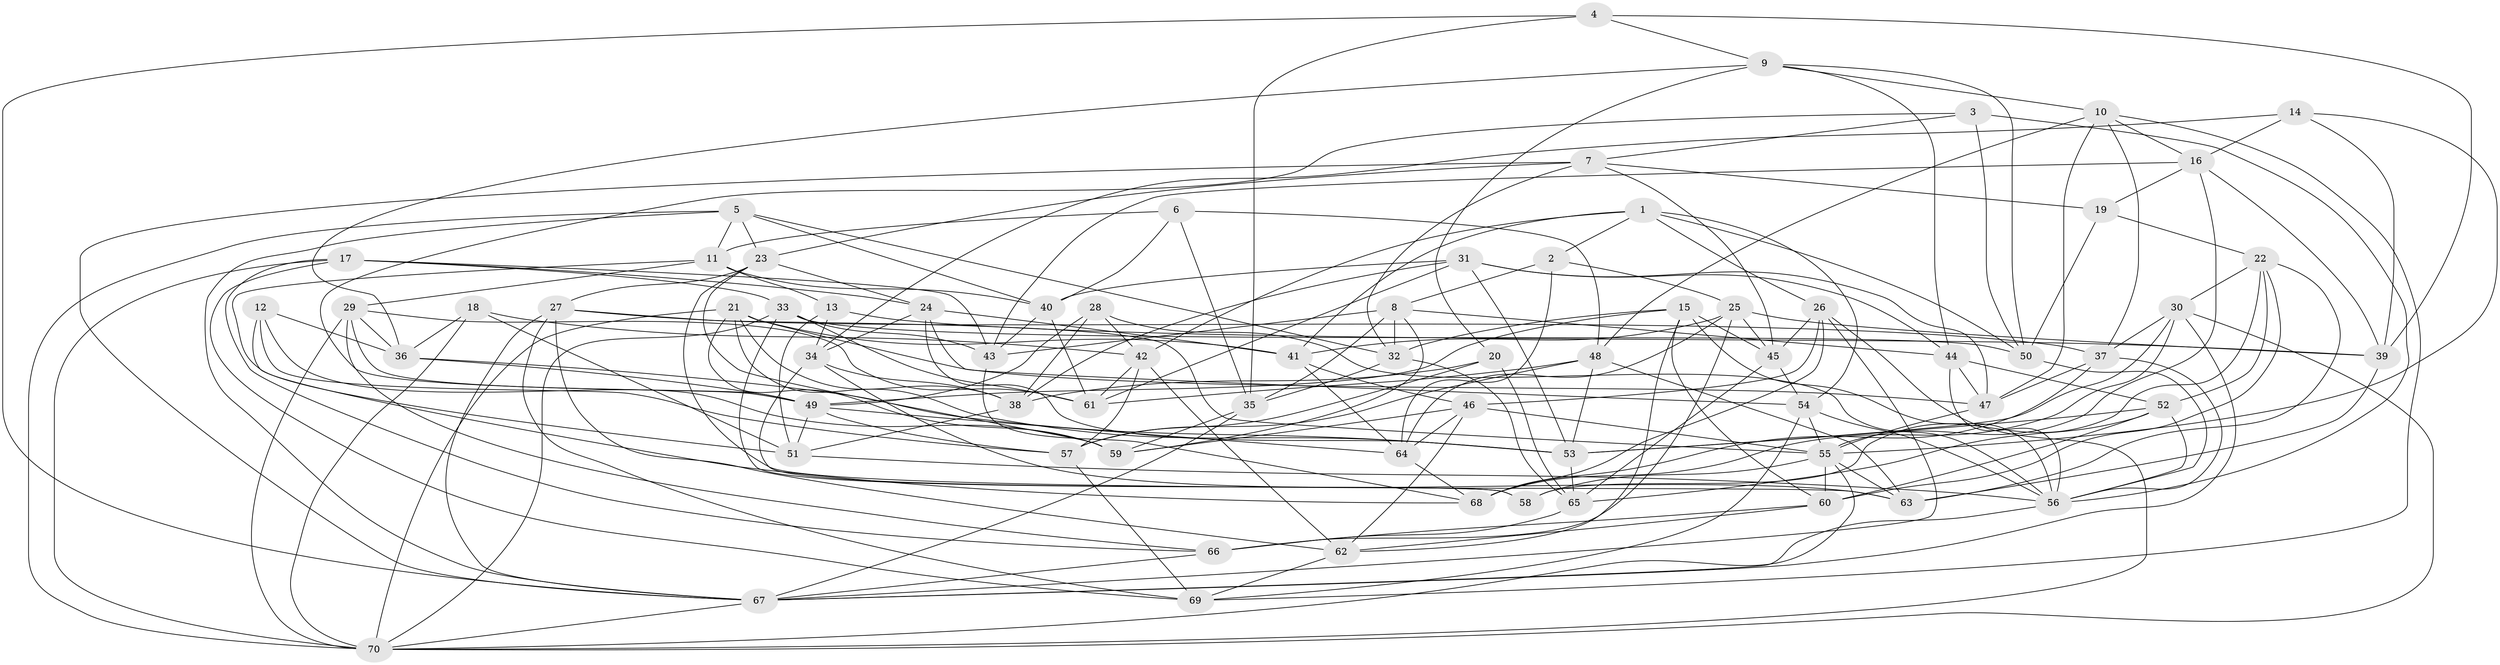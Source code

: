 // original degree distribution, {4: 1.0}
// Generated by graph-tools (version 1.1) at 2025/50/03/09/25 03:50:53]
// undirected, 70 vertices, 208 edges
graph export_dot {
graph [start="1"]
  node [color=gray90,style=filled];
  1;
  2;
  3;
  4;
  5;
  6;
  7;
  8;
  9;
  10;
  11;
  12;
  13;
  14;
  15;
  16;
  17;
  18;
  19;
  20;
  21;
  22;
  23;
  24;
  25;
  26;
  27;
  28;
  29;
  30;
  31;
  32;
  33;
  34;
  35;
  36;
  37;
  38;
  39;
  40;
  41;
  42;
  43;
  44;
  45;
  46;
  47;
  48;
  49;
  50;
  51;
  52;
  53;
  54;
  55;
  56;
  57;
  58;
  59;
  60;
  61;
  62;
  63;
  64;
  65;
  66;
  67;
  68;
  69;
  70;
  1 -- 2 [weight=1.0];
  1 -- 26 [weight=1.0];
  1 -- 41 [weight=1.0];
  1 -- 42 [weight=1.0];
  1 -- 50 [weight=1.0];
  1 -- 54 [weight=1.0];
  2 -- 8 [weight=1.0];
  2 -- 25 [weight=1.0];
  2 -- 64 [weight=1.0];
  3 -- 7 [weight=1.0];
  3 -- 49 [weight=1.0];
  3 -- 50 [weight=1.0];
  3 -- 56 [weight=1.0];
  4 -- 9 [weight=1.0];
  4 -- 35 [weight=1.0];
  4 -- 39 [weight=1.0];
  4 -- 67 [weight=1.0];
  5 -- 11 [weight=1.0];
  5 -- 23 [weight=1.0];
  5 -- 32 [weight=1.0];
  5 -- 40 [weight=1.0];
  5 -- 67 [weight=1.0];
  5 -- 70 [weight=1.0];
  6 -- 11 [weight=1.0];
  6 -- 35 [weight=1.0];
  6 -- 40 [weight=1.0];
  6 -- 48 [weight=1.0];
  7 -- 19 [weight=1.0];
  7 -- 23 [weight=1.0];
  7 -- 32 [weight=1.0];
  7 -- 45 [weight=1.0];
  7 -- 67 [weight=1.0];
  8 -- 32 [weight=1.0];
  8 -- 35 [weight=1.0];
  8 -- 43 [weight=1.0];
  8 -- 44 [weight=1.0];
  8 -- 59 [weight=1.0];
  9 -- 10 [weight=1.0];
  9 -- 20 [weight=1.0];
  9 -- 36 [weight=1.0];
  9 -- 44 [weight=1.0];
  9 -- 50 [weight=1.0];
  10 -- 16 [weight=1.0];
  10 -- 37 [weight=1.0];
  10 -- 47 [weight=1.0];
  10 -- 48 [weight=1.0];
  10 -- 69 [weight=1.0];
  11 -- 13 [weight=1.0];
  11 -- 29 [weight=1.0];
  11 -- 40 [weight=1.0];
  11 -- 51 [weight=1.0];
  12 -- 36 [weight=1.0];
  12 -- 57 [weight=1.0];
  12 -- 59 [weight=1.0];
  12 -- 68 [weight=1.0];
  13 -- 34 [weight=1.0];
  13 -- 39 [weight=1.0];
  13 -- 51 [weight=1.0];
  14 -- 16 [weight=1.0];
  14 -- 34 [weight=1.0];
  14 -- 39 [weight=1.0];
  14 -- 55 [weight=1.0];
  15 -- 32 [weight=1.0];
  15 -- 45 [weight=1.0];
  15 -- 49 [weight=1.0];
  15 -- 56 [weight=1.0];
  15 -- 60 [weight=1.0];
  15 -- 62 [weight=1.0];
  16 -- 19 [weight=1.0];
  16 -- 39 [weight=1.0];
  16 -- 43 [weight=1.0];
  16 -- 55 [weight=1.0];
  17 -- 24 [weight=1.0];
  17 -- 33 [weight=1.0];
  17 -- 43 [weight=1.0];
  17 -- 66 [weight=1.0];
  17 -- 69 [weight=1.0];
  17 -- 70 [weight=1.0];
  18 -- 36 [weight=1.0];
  18 -- 42 [weight=1.0];
  18 -- 51 [weight=1.0];
  18 -- 70 [weight=1.0];
  19 -- 22 [weight=1.0];
  19 -- 50 [weight=1.0];
  20 -- 38 [weight=1.0];
  20 -- 57 [weight=1.0];
  20 -- 65 [weight=1.0];
  21 -- 38 [weight=1.0];
  21 -- 41 [weight=1.0];
  21 -- 47 [weight=1.0];
  21 -- 53 [weight=1.0];
  21 -- 59 [weight=1.0];
  21 -- 70 [weight=1.0];
  22 -- 30 [weight=1.0];
  22 -- 52 [weight=1.0];
  22 -- 58 [weight=1.0];
  22 -- 60 [weight=1.0];
  22 -- 63 [weight=1.0];
  23 -- 24 [weight=1.0];
  23 -- 27 [weight=1.0];
  23 -- 59 [weight=1.0];
  23 -- 63 [weight=1.0];
  24 -- 34 [weight=1.0];
  24 -- 41 [weight=1.0];
  24 -- 53 [weight=1.0];
  24 -- 54 [weight=1.0];
  25 -- 39 [weight=1.0];
  25 -- 41 [weight=1.0];
  25 -- 45 [weight=1.0];
  25 -- 64 [weight=1.0];
  25 -- 66 [weight=1.0];
  26 -- 45 [weight=1.0];
  26 -- 46 [weight=1.0];
  26 -- 67 [weight=1.0];
  26 -- 68 [weight=1.0];
  26 -- 70 [weight=1.0];
  27 -- 37 [weight=1.0];
  27 -- 55 [weight=1.0];
  27 -- 62 [weight=1.0];
  27 -- 67 [weight=1.0];
  27 -- 69 [weight=1.0];
  28 -- 38 [weight=1.0];
  28 -- 42 [weight=1.0];
  28 -- 49 [weight=1.0];
  28 -- 56 [weight=1.0];
  29 -- 36 [weight=1.0];
  29 -- 49 [weight=1.0];
  29 -- 61 [weight=1.0];
  29 -- 66 [weight=1.0];
  29 -- 70 [weight=1.0];
  30 -- 37 [weight=1.0];
  30 -- 53 [weight=1.0];
  30 -- 67 [weight=1.0];
  30 -- 68 [weight=1.0];
  30 -- 70 [weight=1.0];
  31 -- 38 [weight=1.0];
  31 -- 40 [weight=1.0];
  31 -- 44 [weight=1.0];
  31 -- 47 [weight=1.0];
  31 -- 53 [weight=1.0];
  31 -- 61 [weight=1.0];
  32 -- 35 [weight=1.0];
  32 -- 65 [weight=1.0];
  33 -- 43 [weight=1.0];
  33 -- 50 [weight=1.0];
  33 -- 58 [weight=1.0];
  33 -- 61 [weight=1.0];
  33 -- 70 [weight=1.0];
  34 -- 38 [weight=1.0];
  34 -- 58 [weight=1.0];
  34 -- 63 [weight=1.0];
  35 -- 59 [weight=1.0];
  35 -- 67 [weight=1.0];
  36 -- 49 [weight=1.0];
  36 -- 53 [weight=1.0];
  37 -- 47 [weight=1.0];
  37 -- 56 [weight=1.0];
  37 -- 68 [weight=1.0];
  38 -- 51 [weight=1.0];
  39 -- 63 [weight=1.0];
  40 -- 43 [weight=1.0];
  40 -- 61 [weight=1.0];
  41 -- 46 [weight=1.0];
  41 -- 64 [weight=1.0];
  42 -- 57 [weight=1.0];
  42 -- 61 [weight=1.0];
  42 -- 62 [weight=1.0];
  43 -- 68 [weight=1.0];
  44 -- 47 [weight=1.0];
  44 -- 52 [weight=1.0];
  44 -- 56 [weight=1.0];
  45 -- 54 [weight=1.0];
  45 -- 65 [weight=1.0];
  46 -- 55 [weight=1.0];
  46 -- 59 [weight=1.0];
  46 -- 62 [weight=1.0];
  46 -- 64 [weight=1.0];
  47 -- 55 [weight=1.0];
  48 -- 53 [weight=1.0];
  48 -- 57 [weight=1.0];
  48 -- 61 [weight=1.0];
  48 -- 63 [weight=1.0];
  49 -- 51 [weight=1.0];
  49 -- 57 [weight=1.0];
  49 -- 64 [weight=1.0];
  50 -- 56 [weight=1.0];
  51 -- 56 [weight=1.0];
  52 -- 53 [weight=1.0];
  52 -- 56 [weight=1.0];
  52 -- 60 [weight=1.0];
  52 -- 65 [weight=1.0];
  53 -- 65 [weight=1.0];
  54 -- 55 [weight=1.0];
  54 -- 56 [weight=1.0];
  54 -- 69 [weight=1.0];
  55 -- 58 [weight=1.0];
  55 -- 60 [weight=1.0];
  55 -- 63 [weight=1.0];
  55 -- 70 [weight=1.0];
  56 -- 67 [weight=1.0];
  57 -- 69 [weight=1.0];
  60 -- 62 [weight=1.0];
  60 -- 66 [weight=1.0];
  62 -- 69 [weight=1.0];
  64 -- 68 [weight=1.0];
  65 -- 66 [weight=1.0];
  66 -- 67 [weight=1.0];
  67 -- 70 [weight=1.0];
}
